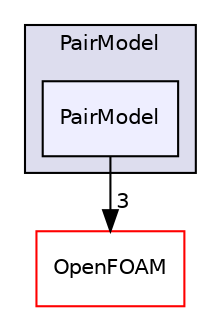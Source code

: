 digraph "src/lagrangian/intermediate/submodels/Kinematic/CollisionModel/PairCollision/PairModel/PairModel" {
  bgcolor=transparent;
  compound=true
  node [ fontsize="10", fontname="Helvetica"];
  edge [ labelfontsize="10", labelfontname="Helvetica"];
  subgraph clusterdir_3cfe95366bcf693649edc819488068c7 {
    graph [ bgcolor="#ddddee", pencolor="black", label="PairModel" fontname="Helvetica", fontsize="10", URL="dir_3cfe95366bcf693649edc819488068c7.html"]
  dir_cb5a1695fda9bb90f477d420d513cbab [shape=box, label="PairModel", style="filled", fillcolor="#eeeeff", pencolor="black", URL="dir_cb5a1695fda9bb90f477d420d513cbab.html"];
  }
  dir_c5473ff19b20e6ec4dfe5c310b3778a8 [shape=box label="OpenFOAM" color="red" URL="dir_c5473ff19b20e6ec4dfe5c310b3778a8.html"];
  dir_cb5a1695fda9bb90f477d420d513cbab->dir_c5473ff19b20e6ec4dfe5c310b3778a8 [headlabel="3", labeldistance=1.5 headhref="dir_001514_001897.html"];
}
